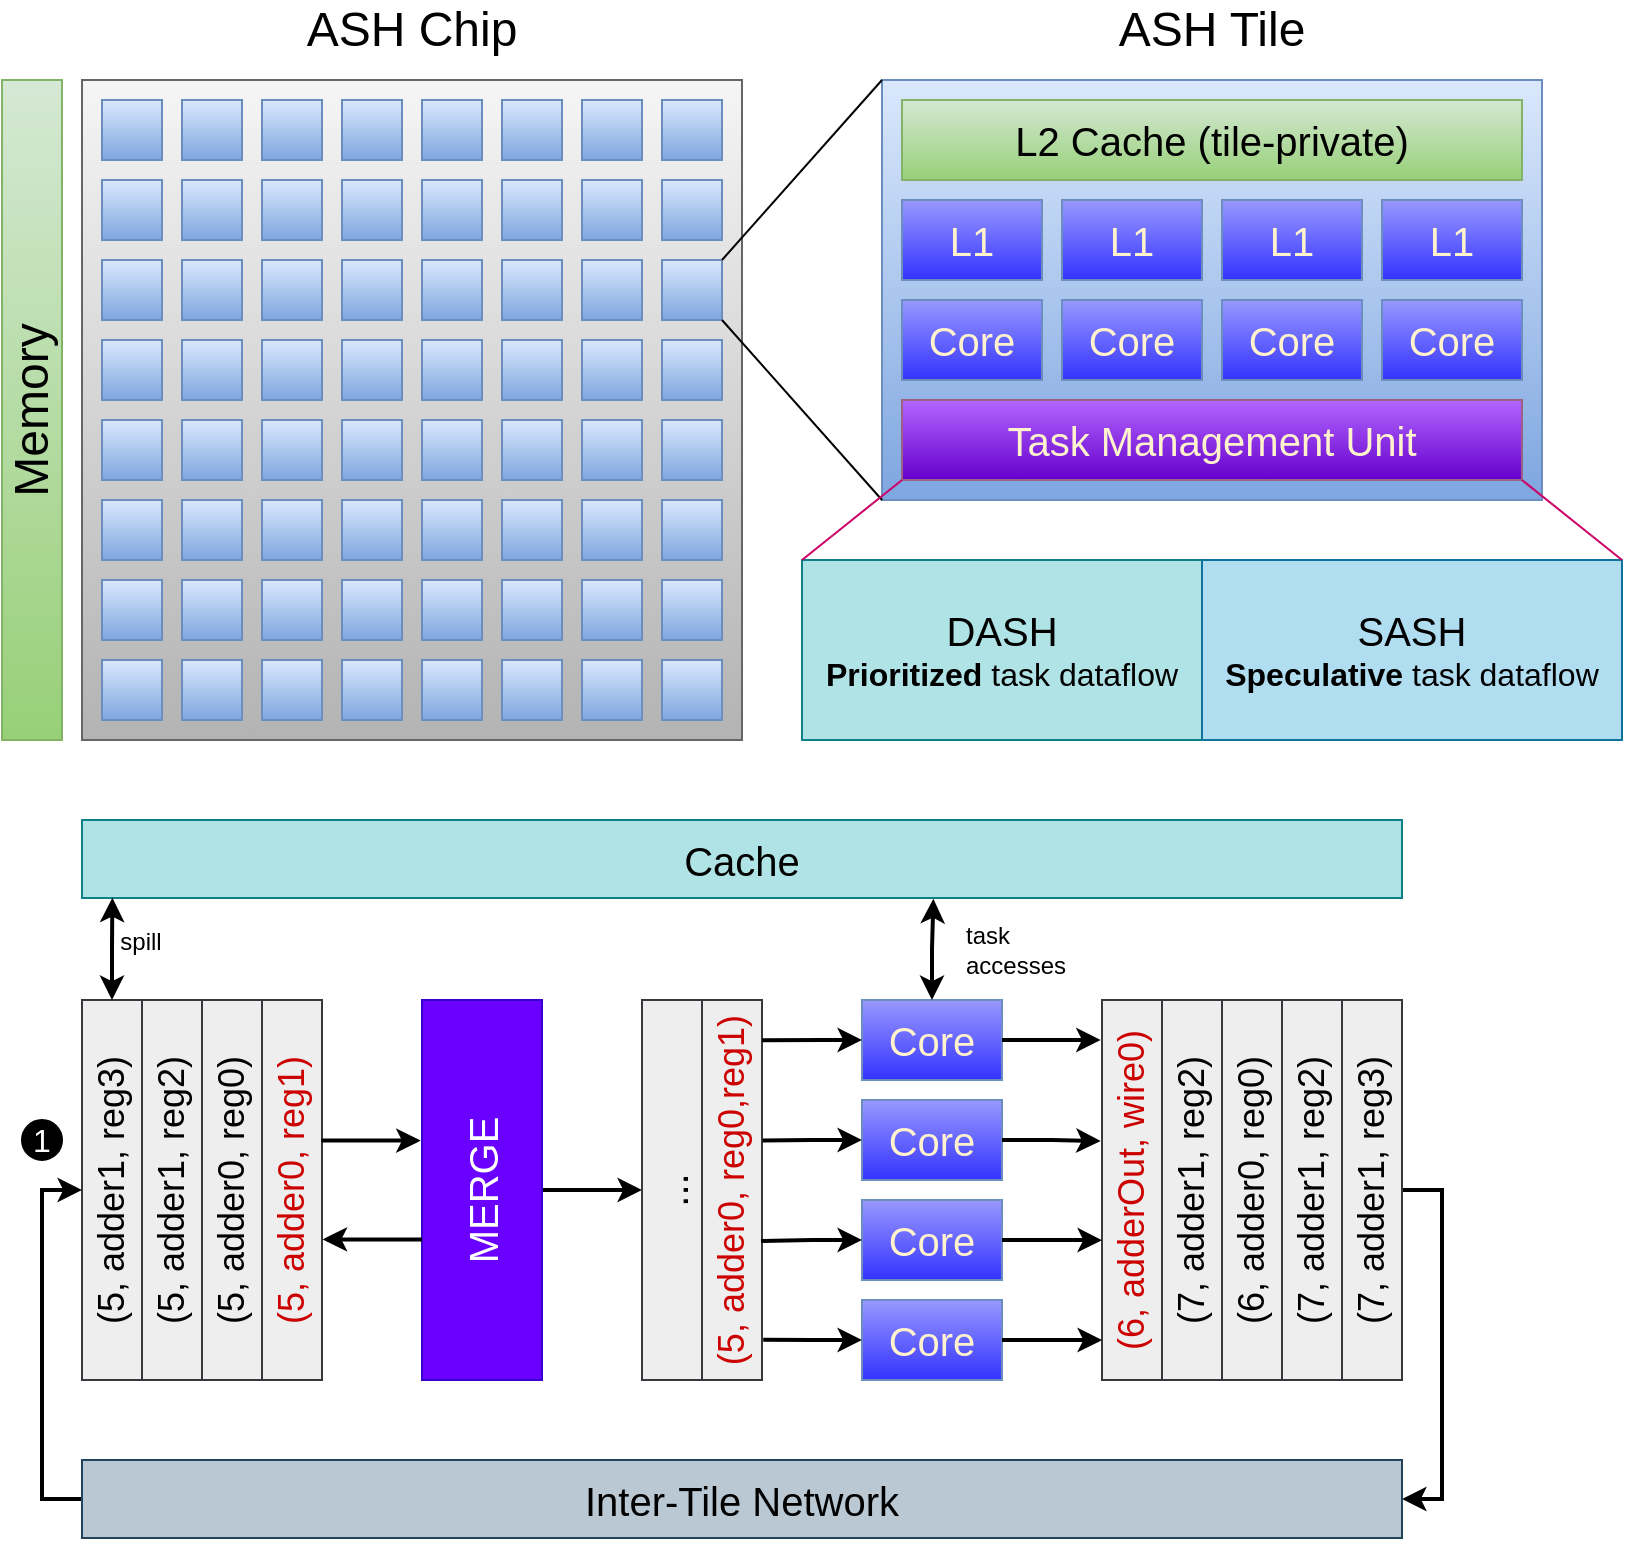 <mxfile version="24.2.7" type="github">
  <diagram name="第 1 页" id="8St_zcBFbdRRsb5abixS">
    <mxGraphModel dx="989" dy="514" grid="1" gridSize="10" guides="1" tooltips="1" connect="1" arrows="1" fold="1" page="1" pageScale="1" pageWidth="1169" pageHeight="827" math="0" shadow="0">
      <root>
        <mxCell id="0" />
        <mxCell id="1" parent="0" />
        <mxCell id="dPWEsZvaNXeAhvwBhNYO-1" value="" style="rounded=0;whiteSpace=wrap;html=1;fillColor=#f5f5f5;strokeColor=#666666;gradientColor=#b3b3b3;" vertex="1" parent="1">
          <mxGeometry x="80" y="60" width="330" height="330" as="geometry" />
        </mxCell>
        <mxCell id="dPWEsZvaNXeAhvwBhNYO-2" value="" style="rounded=0;whiteSpace=wrap;html=1;fillColor=#dae8fc;gradientColor=#7ea6e0;strokeColor=#6c8ebf;" vertex="1" parent="1">
          <mxGeometry x="90" y="70" width="30" height="30" as="geometry" />
        </mxCell>
        <mxCell id="dPWEsZvaNXeAhvwBhNYO-3" value="" style="rounded=0;whiteSpace=wrap;html=1;fillColor=#dae8fc;gradientColor=#7ea6e0;strokeColor=#6c8ebf;" vertex="1" parent="1">
          <mxGeometry x="130" y="70" width="30" height="30" as="geometry" />
        </mxCell>
        <mxCell id="dPWEsZvaNXeAhvwBhNYO-4" value="" style="rounded=0;whiteSpace=wrap;html=1;fillColor=#dae8fc;gradientColor=#7ea6e0;strokeColor=#6c8ebf;" vertex="1" parent="1">
          <mxGeometry x="170" y="70" width="30" height="30" as="geometry" />
        </mxCell>
        <mxCell id="dPWEsZvaNXeAhvwBhNYO-5" value="" style="rounded=0;whiteSpace=wrap;html=1;fillColor=#dae8fc;gradientColor=#7ea6e0;strokeColor=#6c8ebf;" vertex="1" parent="1">
          <mxGeometry x="210" y="70" width="30" height="30" as="geometry" />
        </mxCell>
        <mxCell id="dPWEsZvaNXeAhvwBhNYO-6" value="" style="rounded=0;whiteSpace=wrap;html=1;fillColor=#dae8fc;gradientColor=#7ea6e0;strokeColor=#6c8ebf;" vertex="1" parent="1">
          <mxGeometry x="250" y="70" width="30" height="30" as="geometry" />
        </mxCell>
        <mxCell id="dPWEsZvaNXeAhvwBhNYO-7" value="" style="rounded=0;whiteSpace=wrap;html=1;fillColor=#dae8fc;gradientColor=#7ea6e0;strokeColor=#6c8ebf;" vertex="1" parent="1">
          <mxGeometry x="290" y="70" width="30" height="30" as="geometry" />
        </mxCell>
        <mxCell id="dPWEsZvaNXeAhvwBhNYO-8" value="" style="rounded=0;whiteSpace=wrap;html=1;fillColor=#dae8fc;gradientColor=#7ea6e0;strokeColor=#6c8ebf;" vertex="1" parent="1">
          <mxGeometry x="330" y="70" width="30" height="30" as="geometry" />
        </mxCell>
        <mxCell id="dPWEsZvaNXeAhvwBhNYO-9" value="" style="rounded=0;whiteSpace=wrap;html=1;fillColor=#dae8fc;gradientColor=#7ea6e0;strokeColor=#6c8ebf;" vertex="1" parent="1">
          <mxGeometry x="370" y="70" width="30" height="30" as="geometry" />
        </mxCell>
        <mxCell id="dPWEsZvaNXeAhvwBhNYO-10" value="" style="rounded=0;whiteSpace=wrap;html=1;fillColor=#dae8fc;gradientColor=#7ea6e0;strokeColor=#6c8ebf;" vertex="1" parent="1">
          <mxGeometry x="90" y="110" width="30" height="30" as="geometry" />
        </mxCell>
        <mxCell id="dPWEsZvaNXeAhvwBhNYO-11" value="" style="rounded=0;whiteSpace=wrap;html=1;fillColor=#dae8fc;gradientColor=#7ea6e0;strokeColor=#6c8ebf;" vertex="1" parent="1">
          <mxGeometry x="130" y="110" width="30" height="30" as="geometry" />
        </mxCell>
        <mxCell id="dPWEsZvaNXeAhvwBhNYO-12" value="" style="rounded=0;whiteSpace=wrap;html=1;fillColor=#dae8fc;gradientColor=#7ea6e0;strokeColor=#6c8ebf;" vertex="1" parent="1">
          <mxGeometry x="170" y="110" width="30" height="30" as="geometry" />
        </mxCell>
        <mxCell id="dPWEsZvaNXeAhvwBhNYO-13" value="" style="rounded=0;whiteSpace=wrap;html=1;fillColor=#dae8fc;gradientColor=#7ea6e0;strokeColor=#6c8ebf;" vertex="1" parent="1">
          <mxGeometry x="210" y="110" width="30" height="30" as="geometry" />
        </mxCell>
        <mxCell id="dPWEsZvaNXeAhvwBhNYO-14" value="" style="rounded=0;whiteSpace=wrap;html=1;fillColor=#dae8fc;gradientColor=#7ea6e0;strokeColor=#6c8ebf;" vertex="1" parent="1">
          <mxGeometry x="250" y="110" width="30" height="30" as="geometry" />
        </mxCell>
        <mxCell id="dPWEsZvaNXeAhvwBhNYO-15" value="" style="rounded=0;whiteSpace=wrap;html=1;fillColor=#dae8fc;gradientColor=#7ea6e0;strokeColor=#6c8ebf;" vertex="1" parent="1">
          <mxGeometry x="290" y="110" width="30" height="30" as="geometry" />
        </mxCell>
        <mxCell id="dPWEsZvaNXeAhvwBhNYO-16" value="" style="rounded=0;whiteSpace=wrap;html=1;fillColor=#dae8fc;gradientColor=#7ea6e0;strokeColor=#6c8ebf;" vertex="1" parent="1">
          <mxGeometry x="330" y="110" width="30" height="30" as="geometry" />
        </mxCell>
        <mxCell id="dPWEsZvaNXeAhvwBhNYO-17" value="" style="rounded=0;whiteSpace=wrap;html=1;fillColor=#dae8fc;gradientColor=#7ea6e0;strokeColor=#6c8ebf;" vertex="1" parent="1">
          <mxGeometry x="370" y="110" width="30" height="30" as="geometry" />
        </mxCell>
        <mxCell id="dPWEsZvaNXeAhvwBhNYO-18" value="" style="rounded=0;whiteSpace=wrap;html=1;fillColor=#dae8fc;gradientColor=#7ea6e0;strokeColor=#6c8ebf;" vertex="1" parent="1">
          <mxGeometry x="90" y="150" width="30" height="30" as="geometry" />
        </mxCell>
        <mxCell id="dPWEsZvaNXeAhvwBhNYO-19" value="" style="rounded=0;whiteSpace=wrap;html=1;fillColor=#dae8fc;gradientColor=#7ea6e0;strokeColor=#6c8ebf;" vertex="1" parent="1">
          <mxGeometry x="130" y="150" width="30" height="30" as="geometry" />
        </mxCell>
        <mxCell id="dPWEsZvaNXeAhvwBhNYO-20" value="" style="rounded=0;whiteSpace=wrap;html=1;fillColor=#dae8fc;gradientColor=#7ea6e0;strokeColor=#6c8ebf;" vertex="1" parent="1">
          <mxGeometry x="170" y="150" width="30" height="30" as="geometry" />
        </mxCell>
        <mxCell id="dPWEsZvaNXeAhvwBhNYO-21" value="" style="rounded=0;whiteSpace=wrap;html=1;fillColor=#dae8fc;gradientColor=#7ea6e0;strokeColor=#6c8ebf;" vertex="1" parent="1">
          <mxGeometry x="210" y="150" width="30" height="30" as="geometry" />
        </mxCell>
        <mxCell id="dPWEsZvaNXeAhvwBhNYO-22" value="" style="rounded=0;whiteSpace=wrap;html=1;fillColor=#dae8fc;gradientColor=#7ea6e0;strokeColor=#6c8ebf;" vertex="1" parent="1">
          <mxGeometry x="250" y="150" width="30" height="30" as="geometry" />
        </mxCell>
        <mxCell id="dPWEsZvaNXeAhvwBhNYO-23" value="" style="rounded=0;whiteSpace=wrap;html=1;fillColor=#dae8fc;gradientColor=#7ea6e0;strokeColor=#6c8ebf;" vertex="1" parent="1">
          <mxGeometry x="290" y="150" width="30" height="30" as="geometry" />
        </mxCell>
        <mxCell id="dPWEsZvaNXeAhvwBhNYO-24" value="" style="rounded=0;whiteSpace=wrap;html=1;fillColor=#dae8fc;gradientColor=#7ea6e0;strokeColor=#6c8ebf;" vertex="1" parent="1">
          <mxGeometry x="330" y="150" width="30" height="30" as="geometry" />
        </mxCell>
        <mxCell id="dPWEsZvaNXeAhvwBhNYO-25" value="" style="rounded=0;whiteSpace=wrap;html=1;fillColor=#dae8fc;gradientColor=#7ea6e0;strokeColor=#6c8ebf;" vertex="1" parent="1">
          <mxGeometry x="370" y="150" width="30" height="30" as="geometry" />
        </mxCell>
        <mxCell id="dPWEsZvaNXeAhvwBhNYO-26" value="" style="rounded=0;whiteSpace=wrap;html=1;fillColor=#dae8fc;gradientColor=#7ea6e0;strokeColor=#6c8ebf;" vertex="1" parent="1">
          <mxGeometry x="90" y="190" width="30" height="30" as="geometry" />
        </mxCell>
        <mxCell id="dPWEsZvaNXeAhvwBhNYO-27" value="" style="rounded=0;whiteSpace=wrap;html=1;fillColor=#dae8fc;gradientColor=#7ea6e0;strokeColor=#6c8ebf;" vertex="1" parent="1">
          <mxGeometry x="130" y="190" width="30" height="30" as="geometry" />
        </mxCell>
        <mxCell id="dPWEsZvaNXeAhvwBhNYO-28" value="" style="rounded=0;whiteSpace=wrap;html=1;fillColor=#dae8fc;gradientColor=#7ea6e0;strokeColor=#6c8ebf;" vertex="1" parent="1">
          <mxGeometry x="170" y="190" width="30" height="30" as="geometry" />
        </mxCell>
        <mxCell id="dPWEsZvaNXeAhvwBhNYO-29" value="" style="rounded=0;whiteSpace=wrap;html=1;fillColor=#dae8fc;gradientColor=#7ea6e0;strokeColor=#6c8ebf;" vertex="1" parent="1">
          <mxGeometry x="210" y="190" width="30" height="30" as="geometry" />
        </mxCell>
        <mxCell id="dPWEsZvaNXeAhvwBhNYO-30" value="" style="rounded=0;whiteSpace=wrap;html=1;fillColor=#dae8fc;gradientColor=#7ea6e0;strokeColor=#6c8ebf;" vertex="1" parent="1">
          <mxGeometry x="250" y="190" width="30" height="30" as="geometry" />
        </mxCell>
        <mxCell id="dPWEsZvaNXeAhvwBhNYO-31" value="" style="rounded=0;whiteSpace=wrap;html=1;fillColor=#dae8fc;gradientColor=#7ea6e0;strokeColor=#6c8ebf;" vertex="1" parent="1">
          <mxGeometry x="290" y="190" width="30" height="30" as="geometry" />
        </mxCell>
        <mxCell id="dPWEsZvaNXeAhvwBhNYO-32" value="" style="rounded=0;whiteSpace=wrap;html=1;fillColor=#dae8fc;gradientColor=#7ea6e0;strokeColor=#6c8ebf;" vertex="1" parent="1">
          <mxGeometry x="330" y="190" width="30" height="30" as="geometry" />
        </mxCell>
        <mxCell id="dPWEsZvaNXeAhvwBhNYO-33" value="" style="rounded=0;whiteSpace=wrap;html=1;fillColor=#dae8fc;gradientColor=#7ea6e0;strokeColor=#6c8ebf;" vertex="1" parent="1">
          <mxGeometry x="370" y="190" width="30" height="30" as="geometry" />
        </mxCell>
        <mxCell id="dPWEsZvaNXeAhvwBhNYO-34" value="" style="rounded=0;whiteSpace=wrap;html=1;fillColor=#dae8fc;gradientColor=#7ea6e0;strokeColor=#6c8ebf;" vertex="1" parent="1">
          <mxGeometry x="90" y="230" width="30" height="30" as="geometry" />
        </mxCell>
        <mxCell id="dPWEsZvaNXeAhvwBhNYO-35" value="" style="rounded=0;whiteSpace=wrap;html=1;fillColor=#dae8fc;gradientColor=#7ea6e0;strokeColor=#6c8ebf;" vertex="1" parent="1">
          <mxGeometry x="130" y="230" width="30" height="30" as="geometry" />
        </mxCell>
        <mxCell id="dPWEsZvaNXeAhvwBhNYO-36" value="" style="rounded=0;whiteSpace=wrap;html=1;fillColor=#dae8fc;gradientColor=#7ea6e0;strokeColor=#6c8ebf;" vertex="1" parent="1">
          <mxGeometry x="170" y="230" width="30" height="30" as="geometry" />
        </mxCell>
        <mxCell id="dPWEsZvaNXeAhvwBhNYO-37" value="" style="rounded=0;whiteSpace=wrap;html=1;fillColor=#dae8fc;gradientColor=#7ea6e0;strokeColor=#6c8ebf;" vertex="1" parent="1">
          <mxGeometry x="210" y="230" width="30" height="30" as="geometry" />
        </mxCell>
        <mxCell id="dPWEsZvaNXeAhvwBhNYO-38" value="" style="rounded=0;whiteSpace=wrap;html=1;fillColor=#dae8fc;gradientColor=#7ea6e0;strokeColor=#6c8ebf;" vertex="1" parent="1">
          <mxGeometry x="250" y="230" width="30" height="30" as="geometry" />
        </mxCell>
        <mxCell id="dPWEsZvaNXeAhvwBhNYO-39" value="" style="rounded=0;whiteSpace=wrap;html=1;fillColor=#dae8fc;gradientColor=#7ea6e0;strokeColor=#6c8ebf;" vertex="1" parent="1">
          <mxGeometry x="290" y="230" width="30" height="30" as="geometry" />
        </mxCell>
        <mxCell id="dPWEsZvaNXeAhvwBhNYO-40" value="" style="rounded=0;whiteSpace=wrap;html=1;fillColor=#dae8fc;gradientColor=#7ea6e0;strokeColor=#6c8ebf;" vertex="1" parent="1">
          <mxGeometry x="330" y="230" width="30" height="30" as="geometry" />
        </mxCell>
        <mxCell id="dPWEsZvaNXeAhvwBhNYO-41" value="" style="rounded=0;whiteSpace=wrap;html=1;fillColor=#dae8fc;gradientColor=#7ea6e0;strokeColor=#6c8ebf;" vertex="1" parent="1">
          <mxGeometry x="370" y="230" width="30" height="30" as="geometry" />
        </mxCell>
        <mxCell id="dPWEsZvaNXeAhvwBhNYO-42" value="" style="rounded=0;whiteSpace=wrap;html=1;fillColor=#dae8fc;gradientColor=#7ea6e0;strokeColor=#6c8ebf;" vertex="1" parent="1">
          <mxGeometry x="90" y="270" width="30" height="30" as="geometry" />
        </mxCell>
        <mxCell id="dPWEsZvaNXeAhvwBhNYO-43" value="" style="rounded=0;whiteSpace=wrap;html=1;fillColor=#dae8fc;gradientColor=#7ea6e0;strokeColor=#6c8ebf;" vertex="1" parent="1">
          <mxGeometry x="130" y="270" width="30" height="30" as="geometry" />
        </mxCell>
        <mxCell id="dPWEsZvaNXeAhvwBhNYO-44" value="" style="rounded=0;whiteSpace=wrap;html=1;fillColor=#dae8fc;gradientColor=#7ea6e0;strokeColor=#6c8ebf;" vertex="1" parent="1">
          <mxGeometry x="170" y="270" width="30" height="30" as="geometry" />
        </mxCell>
        <mxCell id="dPWEsZvaNXeAhvwBhNYO-45" value="" style="rounded=0;whiteSpace=wrap;html=1;fillColor=#dae8fc;gradientColor=#7ea6e0;strokeColor=#6c8ebf;" vertex="1" parent="1">
          <mxGeometry x="210" y="270" width="30" height="30" as="geometry" />
        </mxCell>
        <mxCell id="dPWEsZvaNXeAhvwBhNYO-46" value="" style="rounded=0;whiteSpace=wrap;html=1;fillColor=#dae8fc;gradientColor=#7ea6e0;strokeColor=#6c8ebf;" vertex="1" parent="1">
          <mxGeometry x="250" y="270" width="30" height="30" as="geometry" />
        </mxCell>
        <mxCell id="dPWEsZvaNXeAhvwBhNYO-47" value="" style="rounded=0;whiteSpace=wrap;html=1;fillColor=#dae8fc;gradientColor=#7ea6e0;strokeColor=#6c8ebf;" vertex="1" parent="1">
          <mxGeometry x="290" y="270" width="30" height="30" as="geometry" />
        </mxCell>
        <mxCell id="dPWEsZvaNXeAhvwBhNYO-48" value="" style="rounded=0;whiteSpace=wrap;html=1;fillColor=#dae8fc;gradientColor=#7ea6e0;strokeColor=#6c8ebf;" vertex="1" parent="1">
          <mxGeometry x="330" y="270" width="30" height="30" as="geometry" />
        </mxCell>
        <mxCell id="dPWEsZvaNXeAhvwBhNYO-49" value="" style="rounded=0;whiteSpace=wrap;html=1;fillColor=#dae8fc;gradientColor=#7ea6e0;strokeColor=#6c8ebf;" vertex="1" parent="1">
          <mxGeometry x="370" y="270" width="30" height="30" as="geometry" />
        </mxCell>
        <mxCell id="dPWEsZvaNXeAhvwBhNYO-50" value="" style="rounded=0;whiteSpace=wrap;html=1;fillColor=#dae8fc;gradientColor=#7ea6e0;strokeColor=#6c8ebf;" vertex="1" parent="1">
          <mxGeometry x="90" y="310" width="30" height="30" as="geometry" />
        </mxCell>
        <mxCell id="dPWEsZvaNXeAhvwBhNYO-51" value="" style="rounded=0;whiteSpace=wrap;html=1;fillColor=#dae8fc;gradientColor=#7ea6e0;strokeColor=#6c8ebf;" vertex="1" parent="1">
          <mxGeometry x="130" y="310" width="30" height="30" as="geometry" />
        </mxCell>
        <mxCell id="dPWEsZvaNXeAhvwBhNYO-52" value="" style="rounded=0;whiteSpace=wrap;html=1;fillColor=#dae8fc;gradientColor=#7ea6e0;strokeColor=#6c8ebf;" vertex="1" parent="1">
          <mxGeometry x="170" y="310" width="30" height="30" as="geometry" />
        </mxCell>
        <mxCell id="dPWEsZvaNXeAhvwBhNYO-53" value="" style="rounded=0;whiteSpace=wrap;html=1;fillColor=#dae8fc;gradientColor=#7ea6e0;strokeColor=#6c8ebf;" vertex="1" parent="1">
          <mxGeometry x="210" y="310" width="30" height="30" as="geometry" />
        </mxCell>
        <mxCell id="dPWEsZvaNXeAhvwBhNYO-54" value="" style="rounded=0;whiteSpace=wrap;html=1;fillColor=#dae8fc;gradientColor=#7ea6e0;strokeColor=#6c8ebf;" vertex="1" parent="1">
          <mxGeometry x="250" y="310" width="30" height="30" as="geometry" />
        </mxCell>
        <mxCell id="dPWEsZvaNXeAhvwBhNYO-55" value="" style="rounded=0;whiteSpace=wrap;html=1;fillColor=#dae8fc;gradientColor=#7ea6e0;strokeColor=#6c8ebf;" vertex="1" parent="1">
          <mxGeometry x="290" y="310" width="30" height="30" as="geometry" />
        </mxCell>
        <mxCell id="dPWEsZvaNXeAhvwBhNYO-56" value="" style="rounded=0;whiteSpace=wrap;html=1;fillColor=#dae8fc;gradientColor=#7ea6e0;strokeColor=#6c8ebf;" vertex="1" parent="1">
          <mxGeometry x="330" y="310" width="30" height="30" as="geometry" />
        </mxCell>
        <mxCell id="dPWEsZvaNXeAhvwBhNYO-57" value="" style="rounded=0;whiteSpace=wrap;html=1;fillColor=#dae8fc;gradientColor=#7ea6e0;strokeColor=#6c8ebf;" vertex="1" parent="1">
          <mxGeometry x="370" y="310" width="30" height="30" as="geometry" />
        </mxCell>
        <mxCell id="dPWEsZvaNXeAhvwBhNYO-58" value="" style="rounded=0;whiteSpace=wrap;html=1;fillColor=#dae8fc;gradientColor=#7ea6e0;strokeColor=#6c8ebf;" vertex="1" parent="1">
          <mxGeometry x="90" y="350" width="30" height="30" as="geometry" />
        </mxCell>
        <mxCell id="dPWEsZvaNXeAhvwBhNYO-59" value="" style="rounded=0;whiteSpace=wrap;html=1;fillColor=#dae8fc;gradientColor=#7ea6e0;strokeColor=#6c8ebf;" vertex="1" parent="1">
          <mxGeometry x="130" y="350" width="30" height="30" as="geometry" />
        </mxCell>
        <mxCell id="dPWEsZvaNXeAhvwBhNYO-60" value="" style="rounded=0;whiteSpace=wrap;html=1;fillColor=#dae8fc;gradientColor=#7ea6e0;strokeColor=#6c8ebf;" vertex="1" parent="1">
          <mxGeometry x="170" y="350" width="30" height="30" as="geometry" />
        </mxCell>
        <mxCell id="dPWEsZvaNXeAhvwBhNYO-61" value="" style="rounded=0;whiteSpace=wrap;html=1;fillColor=#dae8fc;gradientColor=#7ea6e0;strokeColor=#6c8ebf;" vertex="1" parent="1">
          <mxGeometry x="210" y="350" width="30" height="30" as="geometry" />
        </mxCell>
        <mxCell id="dPWEsZvaNXeAhvwBhNYO-62" value="" style="rounded=0;whiteSpace=wrap;html=1;fillColor=#dae8fc;gradientColor=#7ea6e0;strokeColor=#6c8ebf;" vertex="1" parent="1">
          <mxGeometry x="250" y="350" width="30" height="30" as="geometry" />
        </mxCell>
        <mxCell id="dPWEsZvaNXeAhvwBhNYO-63" value="" style="rounded=0;whiteSpace=wrap;html=1;fillColor=#dae8fc;gradientColor=#7ea6e0;strokeColor=#6c8ebf;" vertex="1" parent="1">
          <mxGeometry x="290" y="350" width="30" height="30" as="geometry" />
        </mxCell>
        <mxCell id="dPWEsZvaNXeAhvwBhNYO-64" value="" style="rounded=0;whiteSpace=wrap;html=1;fillColor=#dae8fc;gradientColor=#7ea6e0;strokeColor=#6c8ebf;" vertex="1" parent="1">
          <mxGeometry x="330" y="350" width="30" height="30" as="geometry" />
        </mxCell>
        <mxCell id="dPWEsZvaNXeAhvwBhNYO-65" value="" style="rounded=0;whiteSpace=wrap;html=1;fillColor=#dae8fc;gradientColor=#7ea6e0;strokeColor=#6c8ebf;" vertex="1" parent="1">
          <mxGeometry x="370" y="350" width="30" height="30" as="geometry" />
        </mxCell>
        <mxCell id="dPWEsZvaNXeAhvwBhNYO-66" value="Memory" style="rounded=0;whiteSpace=wrap;html=1;horizontal=0;fontSize=24;fillColor=#d5e8d4;gradientColor=#97d077;strokeColor=#82b366;" vertex="1" parent="1">
          <mxGeometry x="40" y="60" width="30" height="330" as="geometry" />
        </mxCell>
        <mxCell id="dPWEsZvaNXeAhvwBhNYO-67" value="ASH Chip" style="text;html=1;align=center;verticalAlign=middle;whiteSpace=wrap;rounded=0;fontSize=24;fontStyle=0" vertex="1" parent="1">
          <mxGeometry x="170" y="20" width="150" height="30" as="geometry" />
        </mxCell>
        <mxCell id="dPWEsZvaNXeAhvwBhNYO-68" value="" style="rounded=0;whiteSpace=wrap;html=1;fillColor=#dae8fc;strokeColor=#6c8ebf;gradientColor=#7ea6e0;" vertex="1" parent="1">
          <mxGeometry x="480" y="60" width="330" height="210" as="geometry" />
        </mxCell>
        <mxCell id="dPWEsZvaNXeAhvwBhNYO-69" value="" style="endArrow=none;html=1;rounded=0;entryX=0;entryY=0;entryDx=0;entryDy=0;exitX=1;exitY=0;exitDx=0;exitDy=0;" edge="1" parent="1" source="dPWEsZvaNXeAhvwBhNYO-25" target="dPWEsZvaNXeAhvwBhNYO-68">
          <mxGeometry width="50" height="50" relative="1" as="geometry">
            <mxPoint x="400" y="150" as="sourcePoint" />
            <mxPoint x="450" y="100" as="targetPoint" />
          </mxGeometry>
        </mxCell>
        <mxCell id="dPWEsZvaNXeAhvwBhNYO-70" value="" style="endArrow=none;html=1;rounded=0;entryX=0;entryY=1;entryDx=0;entryDy=0;exitX=1;exitY=1;exitDx=0;exitDy=0;" edge="1" parent="1" source="dPWEsZvaNXeAhvwBhNYO-25" target="dPWEsZvaNXeAhvwBhNYO-68">
          <mxGeometry width="50" height="50" relative="1" as="geometry">
            <mxPoint x="410" y="160" as="sourcePoint" />
            <mxPoint x="490" y="70" as="targetPoint" />
          </mxGeometry>
        </mxCell>
        <mxCell id="dPWEsZvaNXeAhvwBhNYO-71" value="L2 Cache (tile-private)" style="rounded=0;whiteSpace=wrap;html=1;fillColor=#d5e8d4;gradientColor=#97d077;strokeColor=#82b366;fontSize=20;" vertex="1" parent="1">
          <mxGeometry x="490" y="70" width="310" height="40" as="geometry" />
        </mxCell>
        <mxCell id="dPWEsZvaNXeAhvwBhNYO-72" value="ASH Tile" style="text;html=1;align=center;verticalAlign=middle;whiteSpace=wrap;rounded=0;fontSize=24;fontStyle=0" vertex="1" parent="1">
          <mxGeometry x="570" y="20" width="150" height="30" as="geometry" />
        </mxCell>
        <mxCell id="dPWEsZvaNXeAhvwBhNYO-73" value="L1" style="rounded=0;whiteSpace=wrap;html=1;fillColor=#9999FF;gradientColor=#3333FF;strokeColor=#6c8ebf;fontSize=20;fontColor=#FFF2CC;" vertex="1" parent="1">
          <mxGeometry x="490" y="120" width="70" height="40" as="geometry" />
        </mxCell>
        <mxCell id="dPWEsZvaNXeAhvwBhNYO-74" value="L1" style="rounded=0;whiteSpace=wrap;html=1;fillColor=#9999FF;gradientColor=#3333FF;strokeColor=#6c8ebf;fontSize=20;fontColor=#FFF2CC;" vertex="1" parent="1">
          <mxGeometry x="570" y="120" width="70" height="40" as="geometry" />
        </mxCell>
        <mxCell id="dPWEsZvaNXeAhvwBhNYO-75" value="L1" style="rounded=0;whiteSpace=wrap;html=1;fillColor=#9999FF;gradientColor=#3333FF;strokeColor=#6c8ebf;fontSize=20;fontColor=#FFF2CC;" vertex="1" parent="1">
          <mxGeometry x="650" y="120" width="70" height="40" as="geometry" />
        </mxCell>
        <mxCell id="dPWEsZvaNXeAhvwBhNYO-76" value="L1" style="rounded=0;whiteSpace=wrap;html=1;fillColor=#9999FF;gradientColor=#3333FF;strokeColor=#6c8ebf;fontSize=20;fontColor=#FFF2CC;" vertex="1" parent="1">
          <mxGeometry x="730" y="120" width="70" height="40" as="geometry" />
        </mxCell>
        <mxCell id="dPWEsZvaNXeAhvwBhNYO-77" value="Core" style="rounded=0;whiteSpace=wrap;html=1;fillColor=#9999FF;gradientColor=#3333FF;strokeColor=#6c8ebf;fontSize=20;fontColor=#FFF2CC;" vertex="1" parent="1">
          <mxGeometry x="490" y="170" width="70" height="40" as="geometry" />
        </mxCell>
        <mxCell id="dPWEsZvaNXeAhvwBhNYO-78" value="Core" style="rounded=0;whiteSpace=wrap;html=1;fillColor=#9999FF;gradientColor=#3333FF;strokeColor=#6c8ebf;fontSize=20;fontColor=#FFF2CC;" vertex="1" parent="1">
          <mxGeometry x="570" y="170" width="70" height="40" as="geometry" />
        </mxCell>
        <mxCell id="dPWEsZvaNXeAhvwBhNYO-79" value="Core" style="rounded=0;whiteSpace=wrap;html=1;fillColor=#9999FF;gradientColor=#3333FF;strokeColor=#6c8ebf;fontSize=20;fontColor=#FFF2CC;" vertex="1" parent="1">
          <mxGeometry x="650" y="170" width="70" height="40" as="geometry" />
        </mxCell>
        <mxCell id="dPWEsZvaNXeAhvwBhNYO-80" value="Core" style="rounded=0;whiteSpace=wrap;html=1;fillColor=#9999FF;gradientColor=#3333FF;strokeColor=#6c8ebf;fontSize=20;fontColor=#FFF2CC;" vertex="1" parent="1">
          <mxGeometry x="730" y="170" width="70" height="40" as="geometry" />
        </mxCell>
        <mxCell id="dPWEsZvaNXeAhvwBhNYO-81" value="Task Management Unit" style="rounded=0;whiteSpace=wrap;html=1;fillColor=#B266FF;gradientColor=#6600CC;strokeColor=#996185;fontSize=20;fontColor=#FFF2CC;" vertex="1" parent="1">
          <mxGeometry x="490" y="220" width="310" height="40" as="geometry" />
        </mxCell>
        <mxCell id="dPWEsZvaNXeAhvwBhNYO-82" value="&lt;font style=&quot;font-size: 20px;&quot;&gt;DASH&lt;/font&gt;&lt;div style=&quot;font-size: 16px;&quot;&gt;&lt;b&gt;Prioritized&lt;/b&gt; task dataflow&lt;/div&gt;" style="rounded=0;whiteSpace=wrap;html=1;fillColor=#b0e3e6;strokeColor=#0e8088;" vertex="1" parent="1">
          <mxGeometry x="440" y="300" width="200" height="90" as="geometry" />
        </mxCell>
        <mxCell id="dPWEsZvaNXeAhvwBhNYO-83" value="&lt;font style=&quot;font-size: 20px;&quot;&gt;SASH&lt;/font&gt;&lt;div style=&quot;font-size: 16px;&quot;&gt;&lt;b&gt;Speculative&lt;/b&gt; task dataflow&lt;/div&gt;" style="rounded=0;whiteSpace=wrap;html=1;fillColor=#b1ddf0;strokeColor=#10739e;" vertex="1" parent="1">
          <mxGeometry x="640" y="300" width="210" height="90" as="geometry" />
        </mxCell>
        <mxCell id="dPWEsZvaNXeAhvwBhNYO-84" value="" style="endArrow=none;html=1;rounded=0;entryX=0;entryY=0;entryDx=0;entryDy=0;exitX=0;exitY=1;exitDx=0;exitDy=0;fontColor=#67AB9F;strokeColor=#CC0066;" edge="1" parent="1" source="dPWEsZvaNXeAhvwBhNYO-81" target="dPWEsZvaNXeAhvwBhNYO-82">
          <mxGeometry width="50" height="50" relative="1" as="geometry">
            <mxPoint x="410" y="190" as="sourcePoint" />
            <mxPoint x="490" y="280" as="targetPoint" />
            <Array as="points" />
          </mxGeometry>
        </mxCell>
        <mxCell id="dPWEsZvaNXeAhvwBhNYO-85" value="" style="endArrow=none;html=1;rounded=0;entryX=1;entryY=0;entryDx=0;entryDy=0;exitX=1;exitY=1;exitDx=0;exitDy=0;fontColor=#67AB9F;strokeColor=#CC0066;" edge="1" parent="1" source="dPWEsZvaNXeAhvwBhNYO-81" target="dPWEsZvaNXeAhvwBhNYO-83">
          <mxGeometry width="50" height="50" relative="1" as="geometry">
            <mxPoint x="500" y="270" as="sourcePoint" />
            <mxPoint x="480" y="310" as="targetPoint" />
            <Array as="points" />
          </mxGeometry>
        </mxCell>
        <mxCell id="dPWEsZvaNXeAhvwBhNYO-86" value="(5, adder1, reg3)" style="rounded=0;whiteSpace=wrap;html=1;horizontal=0;fontSize=18;fillColor=#eeeeee;strokeColor=#36393d;" vertex="1" parent="1">
          <mxGeometry x="80" y="520" width="30" height="190" as="geometry" />
        </mxCell>
        <mxCell id="dPWEsZvaNXeAhvwBhNYO-87" value="(5, adder1, reg2)" style="rounded=0;whiteSpace=wrap;html=1;horizontal=0;fontSize=18;fillColor=#eeeeee;strokeColor=#36393d;" vertex="1" parent="1">
          <mxGeometry x="110" y="520" width="30" height="190" as="geometry" />
        </mxCell>
        <mxCell id="dPWEsZvaNXeAhvwBhNYO-88" value="(5, adder0, reg0)" style="rounded=0;whiteSpace=wrap;html=1;horizontal=0;fontSize=18;fillColor=#eeeeee;strokeColor=#36393d;" vertex="1" parent="1">
          <mxGeometry x="140" y="520" width="30" height="190" as="geometry" />
        </mxCell>
        <mxCell id="dPWEsZvaNXeAhvwBhNYO-89" value="(5, adder0, reg1)" style="rounded=0;whiteSpace=wrap;html=1;horizontal=0;fontSize=18;fillColor=#eeeeee;strokeColor=#36393d;fontColor=#CC0000;" vertex="1" parent="1">
          <mxGeometry x="170" y="520" width="30" height="190" as="geometry" />
        </mxCell>
        <mxCell id="dPWEsZvaNXeAhvwBhNYO-90" style="edgeStyle=orthogonalEdgeStyle;rounded=0;orthogonalLoop=1;jettySize=auto;html=1;entryX=0;entryY=0.5;entryDx=0;entryDy=0;strokeWidth=2;" edge="1" parent="1" source="dPWEsZvaNXeAhvwBhNYO-91" target="dPWEsZvaNXeAhvwBhNYO-96">
          <mxGeometry relative="1" as="geometry" />
        </mxCell>
        <mxCell id="dPWEsZvaNXeAhvwBhNYO-91" value="MERGE" style="rounded=0;whiteSpace=wrap;html=1;horizontal=0;fontSize=20;fillColor=#6a00ff;strokeColor=#3700CC;fontColor=#ffffff;" vertex="1" parent="1">
          <mxGeometry x="250" y="520" width="60" height="190" as="geometry" />
        </mxCell>
        <mxCell id="dPWEsZvaNXeAhvwBhNYO-92" value="Core" style="rounded=0;whiteSpace=wrap;html=1;fillColor=#9999FF;gradientColor=#3333FF;strokeColor=#6c8ebf;fontSize=20;fontColor=#FFF2CC;" vertex="1" parent="1">
          <mxGeometry x="470" y="520" width="70" height="40" as="geometry" />
        </mxCell>
        <mxCell id="dPWEsZvaNXeAhvwBhNYO-93" value="Core" style="rounded=0;whiteSpace=wrap;html=1;fillColor=#9999FF;gradientColor=#3333FF;strokeColor=#6c8ebf;fontSize=20;fontColor=#FFF2CC;" vertex="1" parent="1">
          <mxGeometry x="470" y="570" width="70" height="40" as="geometry" />
        </mxCell>
        <mxCell id="dPWEsZvaNXeAhvwBhNYO-94" value="Core" style="rounded=0;whiteSpace=wrap;html=1;fillColor=#9999FF;gradientColor=#3333FF;strokeColor=#6c8ebf;fontSize=20;fontColor=#FFF2CC;" vertex="1" parent="1">
          <mxGeometry x="470" y="620" width="70" height="40" as="geometry" />
        </mxCell>
        <mxCell id="dPWEsZvaNXeAhvwBhNYO-95" value="Core" style="rounded=0;whiteSpace=wrap;html=1;fillColor=#9999FF;gradientColor=#3333FF;strokeColor=#6c8ebf;fontSize=20;fontColor=#FFF2CC;" vertex="1" parent="1">
          <mxGeometry x="470" y="670" width="70" height="40" as="geometry" />
        </mxCell>
        <mxCell id="dPWEsZvaNXeAhvwBhNYO-96" value="..." style="rounded=0;whiteSpace=wrap;html=1;horizontal=0;fontSize=20;fillColor=#eeeeee;strokeColor=#36393d;" vertex="1" parent="1">
          <mxGeometry x="360" y="520" width="30" height="190" as="geometry" />
        </mxCell>
        <mxCell id="dPWEsZvaNXeAhvwBhNYO-97" value="(5, adder0, reg0,reg1)" style="rounded=0;whiteSpace=wrap;html=1;horizontal=0;fontSize=18;fillColor=#eeeeee;strokeColor=#36393d;fontColor=#CC0000;" vertex="1" parent="1">
          <mxGeometry x="390" y="520" width="30" height="190" as="geometry" />
        </mxCell>
        <mxCell id="dPWEsZvaNXeAhvwBhNYO-98" value="(6, adderOut, wire0)" style="rounded=0;whiteSpace=wrap;html=1;horizontal=0;fontSize=18;fillColor=#eeeeee;strokeColor=#36393d;fontColor=#CC0000;" vertex="1" parent="1">
          <mxGeometry x="590" y="520" width="30" height="190" as="geometry" />
        </mxCell>
        <mxCell id="dPWEsZvaNXeAhvwBhNYO-99" value="(7, adder1, reg2)" style="rounded=0;whiteSpace=wrap;html=1;horizontal=0;fontSize=18;fillColor=#eeeeee;strokeColor=#36393d;" vertex="1" parent="1">
          <mxGeometry x="620" y="520" width="30" height="190" as="geometry" />
        </mxCell>
        <mxCell id="dPWEsZvaNXeAhvwBhNYO-100" value="(6, adder0, reg0)" style="rounded=0;whiteSpace=wrap;html=1;horizontal=0;fontSize=18;fillColor=#eeeeee;strokeColor=#36393d;" vertex="1" parent="1">
          <mxGeometry x="650" y="520" width="30" height="190" as="geometry" />
        </mxCell>
        <mxCell id="dPWEsZvaNXeAhvwBhNYO-101" value="(7, adder1, reg2)" style="rounded=0;whiteSpace=wrap;html=1;horizontal=0;fontSize=18;fillColor=#eeeeee;strokeColor=#36393d;" vertex="1" parent="1">
          <mxGeometry x="680" y="520" width="30" height="190" as="geometry" />
        </mxCell>
        <mxCell id="dPWEsZvaNXeAhvwBhNYO-116" style="edgeStyle=orthogonalEdgeStyle;rounded=0;orthogonalLoop=1;jettySize=auto;html=1;exitX=1;exitY=0.5;exitDx=0;exitDy=0;entryX=1;entryY=0.5;entryDx=0;entryDy=0;strokeWidth=2;" edge="1" parent="1" source="dPWEsZvaNXeAhvwBhNYO-102" target="dPWEsZvaNXeAhvwBhNYO-104">
          <mxGeometry relative="1" as="geometry" />
        </mxCell>
        <mxCell id="dPWEsZvaNXeAhvwBhNYO-102" value="(7, adder1, reg3)" style="rounded=0;whiteSpace=wrap;html=1;horizontal=0;fontSize=18;fillColor=#eeeeee;strokeColor=#36393d;" vertex="1" parent="1">
          <mxGeometry x="710" y="520" width="30" height="190" as="geometry" />
        </mxCell>
        <mxCell id="dPWEsZvaNXeAhvwBhNYO-103" value="&lt;span style=&quot;font-size: 20px;&quot;&gt;Cache&lt;/span&gt;" style="rounded=0;whiteSpace=wrap;html=1;fillColor=#b0e3e6;strokeColor=#0e8088;" vertex="1" parent="1">
          <mxGeometry x="80" y="430" width="660" height="39" as="geometry" />
        </mxCell>
        <mxCell id="dPWEsZvaNXeAhvwBhNYO-117" style="edgeStyle=orthogonalEdgeStyle;rounded=0;orthogonalLoop=1;jettySize=auto;html=1;exitX=0;exitY=0.5;exitDx=0;exitDy=0;entryX=0;entryY=0.5;entryDx=0;entryDy=0;strokeWidth=2;" edge="1" parent="1" source="dPWEsZvaNXeAhvwBhNYO-104" target="dPWEsZvaNXeAhvwBhNYO-86">
          <mxGeometry relative="1" as="geometry" />
        </mxCell>
        <mxCell id="dPWEsZvaNXeAhvwBhNYO-104" value="&lt;span style=&quot;font-size: 20px;&quot;&gt;Inter-Tile Network&lt;/span&gt;" style="rounded=0;whiteSpace=wrap;html=1;fillColor=#bac8d3;strokeColor=#23445d;" vertex="1" parent="1">
          <mxGeometry x="80" y="750" width="660" height="39" as="geometry" />
        </mxCell>
        <mxCell id="dPWEsZvaNXeAhvwBhNYO-105" value="spill" style="edgeStyle=orthogonalEdgeStyle;rounded=0;orthogonalLoop=1;jettySize=auto;html=1;startArrow=classic;startFill=1;entryX=0.023;entryY=0.996;entryDx=0;entryDy=0;entryPerimeter=0;strokeWidth=2;fontSize=12;" edge="1" parent="1" source="dPWEsZvaNXeAhvwBhNYO-86" target="dPWEsZvaNXeAhvwBhNYO-103">
          <mxGeometry x="0.152" y="-14" relative="1" as="geometry">
            <mxPoint x="95" y="470" as="targetPoint" />
            <mxPoint as="offset" />
          </mxGeometry>
        </mxCell>
        <mxCell id="dPWEsZvaNXeAhvwBhNYO-106" style="edgeStyle=orthogonalEdgeStyle;rounded=0;orthogonalLoop=1;jettySize=auto;html=1;exitX=1;exitY=0.5;exitDx=0;exitDy=0;entryX=-0.022;entryY=0.105;entryDx=0;entryDy=0;entryPerimeter=0;strokeWidth=2;" edge="1" parent="1" source="dPWEsZvaNXeAhvwBhNYO-92" target="dPWEsZvaNXeAhvwBhNYO-98">
          <mxGeometry relative="1" as="geometry" />
        </mxCell>
        <mxCell id="dPWEsZvaNXeAhvwBhNYO-107" style="edgeStyle=orthogonalEdgeStyle;rounded=0;orthogonalLoop=1;jettySize=auto;html=1;entryX=-0.022;entryY=0.371;entryDx=0;entryDy=0;entryPerimeter=0;strokeWidth=2;" edge="1" parent="1" source="dPWEsZvaNXeAhvwBhNYO-93" target="dPWEsZvaNXeAhvwBhNYO-98">
          <mxGeometry relative="1" as="geometry" />
        </mxCell>
        <mxCell id="dPWEsZvaNXeAhvwBhNYO-108" style="edgeStyle=orthogonalEdgeStyle;rounded=0;orthogonalLoop=1;jettySize=auto;html=1;exitX=1;exitY=0.5;exitDx=0;exitDy=0;entryX=0;entryY=0.632;entryDx=0;entryDy=0;entryPerimeter=0;strokeWidth=2;" edge="1" parent="1" source="dPWEsZvaNXeAhvwBhNYO-94" target="dPWEsZvaNXeAhvwBhNYO-98">
          <mxGeometry relative="1" as="geometry" />
        </mxCell>
        <mxCell id="dPWEsZvaNXeAhvwBhNYO-109" style="edgeStyle=orthogonalEdgeStyle;rounded=0;orthogonalLoop=1;jettySize=auto;html=1;entryX=0;entryY=0.895;entryDx=0;entryDy=0;entryPerimeter=0;strokeWidth=2;" edge="1" parent="1" source="dPWEsZvaNXeAhvwBhNYO-95" target="dPWEsZvaNXeAhvwBhNYO-98">
          <mxGeometry relative="1" as="geometry" />
        </mxCell>
        <mxCell id="dPWEsZvaNXeAhvwBhNYO-110" style="edgeStyle=orthogonalEdgeStyle;rounded=0;orthogonalLoop=1;jettySize=auto;html=1;exitX=0;exitY=0.5;exitDx=0;exitDy=0;entryX=1.002;entryY=0.106;entryDx=0;entryDy=0;entryPerimeter=0;startArrow=classic;startFill=1;endArrow=none;endFill=0;strokeWidth=2;" edge="1" parent="1" source="dPWEsZvaNXeAhvwBhNYO-92" target="dPWEsZvaNXeAhvwBhNYO-97">
          <mxGeometry relative="1" as="geometry">
            <Array as="points">
              <mxPoint x="450" y="540" />
            </Array>
          </mxGeometry>
        </mxCell>
        <mxCell id="dPWEsZvaNXeAhvwBhNYO-111" style="edgeStyle=orthogonalEdgeStyle;rounded=0;orthogonalLoop=1;jettySize=auto;html=1;exitX=0;exitY=0.5;exitDx=0;exitDy=0;entryX=1.011;entryY=0.37;entryDx=0;entryDy=0;entryPerimeter=0;startArrow=classic;startFill=1;endArrow=none;endFill=0;strokeWidth=2;" edge="1" parent="1" source="dPWEsZvaNXeAhvwBhNYO-93" target="dPWEsZvaNXeAhvwBhNYO-97">
          <mxGeometry relative="1" as="geometry" />
        </mxCell>
        <mxCell id="dPWEsZvaNXeAhvwBhNYO-112" style="edgeStyle=orthogonalEdgeStyle;rounded=0;orthogonalLoop=1;jettySize=auto;html=1;exitX=0;exitY=0.5;exitDx=0;exitDy=0;entryX=0.983;entryY=0.634;entryDx=0;entryDy=0;entryPerimeter=0;startArrow=classic;startFill=1;endArrow=none;endFill=0;strokeWidth=2;" edge="1" parent="1" source="dPWEsZvaNXeAhvwBhNYO-94" target="dPWEsZvaNXeAhvwBhNYO-97">
          <mxGeometry relative="1" as="geometry" />
        </mxCell>
        <mxCell id="dPWEsZvaNXeAhvwBhNYO-113" style="edgeStyle=orthogonalEdgeStyle;rounded=0;orthogonalLoop=1;jettySize=auto;html=1;exitX=0;exitY=0.5;exitDx=0;exitDy=0;entryX=1.02;entryY=0.894;entryDx=0;entryDy=0;entryPerimeter=0;startArrow=classic;startFill=1;endArrow=none;endFill=0;strokeWidth=2;" edge="1" parent="1" source="dPWEsZvaNXeAhvwBhNYO-95" target="dPWEsZvaNXeAhvwBhNYO-97">
          <mxGeometry relative="1" as="geometry" />
        </mxCell>
        <mxCell id="dPWEsZvaNXeAhvwBhNYO-114" style="edgeStyle=orthogonalEdgeStyle;rounded=0;orthogonalLoop=1;jettySize=auto;html=1;entryX=-0.011;entryY=0.37;entryDx=0;entryDy=0;entryPerimeter=0;exitX=0.989;exitY=0.37;exitDx=0;exitDy=0;exitPerimeter=0;strokeWidth=2;" edge="1" parent="1" source="dPWEsZvaNXeAhvwBhNYO-89" target="dPWEsZvaNXeAhvwBhNYO-91">
          <mxGeometry relative="1" as="geometry" />
        </mxCell>
        <mxCell id="dPWEsZvaNXeAhvwBhNYO-115" style="edgeStyle=orthogonalEdgeStyle;rounded=0;orthogonalLoop=1;jettySize=auto;html=1;exitX=1.011;exitY=0.63;exitDx=0;exitDy=0;entryX=0;entryY=0.63;entryDx=0;entryDy=0;entryPerimeter=0;exitPerimeter=0;startArrow=classic;startFill=1;endArrow=none;endFill=0;strokeWidth=2;" edge="1" parent="1" source="dPWEsZvaNXeAhvwBhNYO-89" target="dPWEsZvaNXeAhvwBhNYO-91">
          <mxGeometry relative="1" as="geometry" />
        </mxCell>
        <mxCell id="dPWEsZvaNXeAhvwBhNYO-118" value="task&amp;nbsp;&lt;div style=&quot;font-size: 12px;&quot;&gt;accesses&lt;/div&gt;" style="edgeStyle=orthogonalEdgeStyle;rounded=0;orthogonalLoop=1;jettySize=auto;html=1;exitX=0.5;exitY=0;exitDx=0;exitDy=0;entryX=0.645;entryY=1.011;entryDx=0;entryDy=0;entryPerimeter=0;startArrow=classic;startFill=1;strokeWidth=2;align=left;fontSize=12;" edge="1" parent="1" source="dPWEsZvaNXeAhvwBhNYO-92" target="dPWEsZvaNXeAhvwBhNYO-103">
          <mxGeometry x="0.023" y="-14" relative="1" as="geometry">
            <mxPoint as="offset" />
          </mxGeometry>
        </mxCell>
        <mxCell id="dPWEsZvaNXeAhvwBhNYO-119" value="1" style="ellipse;whiteSpace=wrap;html=1;aspect=fixed;fillColor=#000000;fontColor=#FFFFFF;fontSize=16;" vertex="1" parent="1">
          <mxGeometry x="50" y="580" width="20" height="20" as="geometry" />
        </mxCell>
      </root>
    </mxGraphModel>
  </diagram>
</mxfile>
